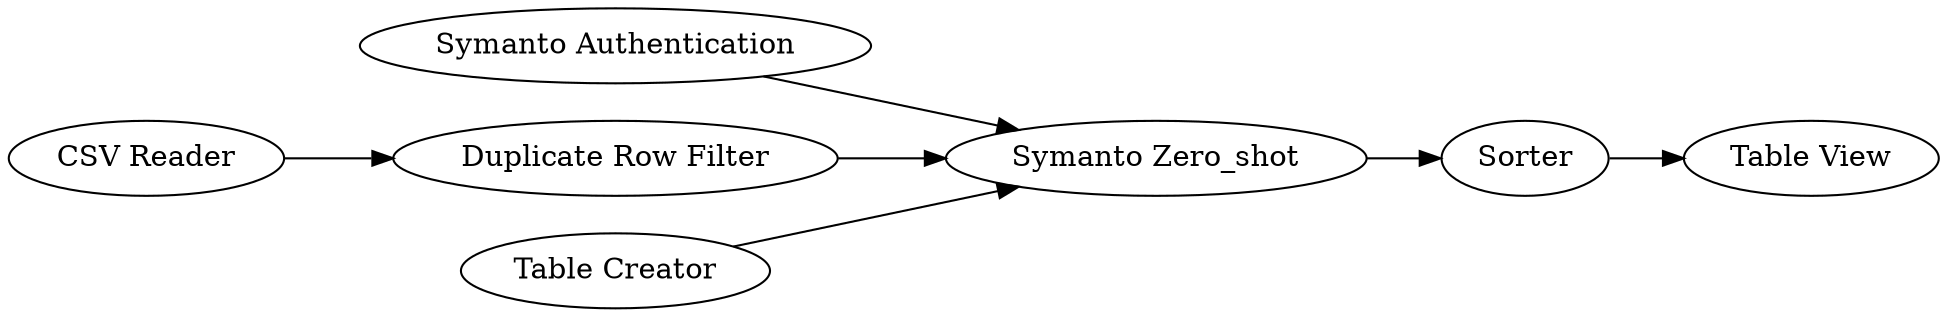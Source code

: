 digraph {
	1 [label="Symanto Authentication"]
	9 [label="Duplicate Row Filter"]
	20 [label="CSV Reader"]
	508 [label="Table View"]
	516 [label=Sorter]
	520 [label="Symanto Zero_shot"]
	521 [label="Table Creator"]
	1 -> 520
	9 -> 520
	20 -> 9
	516 -> 508
	520 -> 516
	521 -> 520
	rankdir=LR
}
